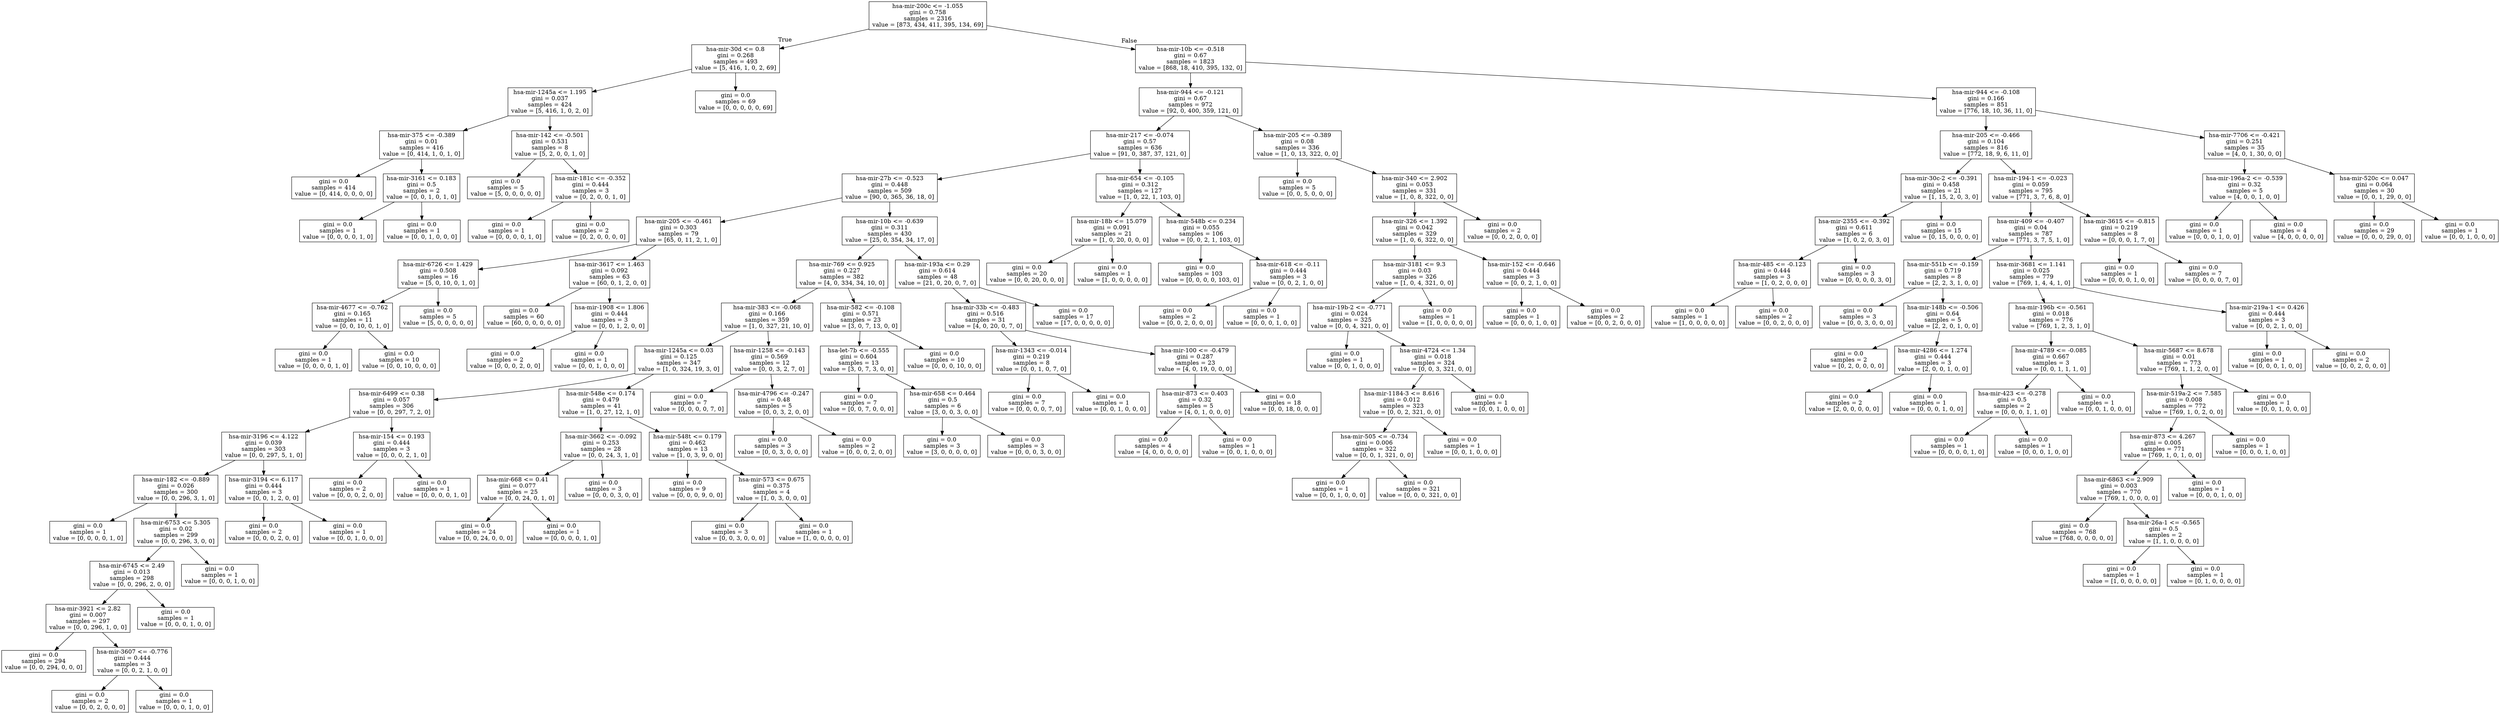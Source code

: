 digraph Tree {
node [shape=box] ;
0 [label="hsa-mir-200c <= -1.055\ngini = 0.758\nsamples = 2316\nvalue = [873, 434, 411, 395, 134, 69]"] ;
1 [label="hsa-mir-30d <= 0.8\ngini = 0.268\nsamples = 493\nvalue = [5, 416, 1, 0, 2, 69]"] ;
0 -> 1 [labeldistance=2.5, labelangle=45, headlabel="True"] ;
2 [label="hsa-mir-1245a <= 1.195\ngini = 0.037\nsamples = 424\nvalue = [5, 416, 1, 0, 2, 0]"] ;
1 -> 2 ;
3 [label="hsa-mir-375 <= -0.389\ngini = 0.01\nsamples = 416\nvalue = [0, 414, 1, 0, 1, 0]"] ;
2 -> 3 ;
4 [label="gini = 0.0\nsamples = 414\nvalue = [0, 414, 0, 0, 0, 0]"] ;
3 -> 4 ;
5 [label="hsa-mir-3161 <= 0.183\ngini = 0.5\nsamples = 2\nvalue = [0, 0, 1, 0, 1, 0]"] ;
3 -> 5 ;
6 [label="gini = 0.0\nsamples = 1\nvalue = [0, 0, 0, 0, 1, 0]"] ;
5 -> 6 ;
7 [label="gini = 0.0\nsamples = 1\nvalue = [0, 0, 1, 0, 0, 0]"] ;
5 -> 7 ;
8 [label="hsa-mir-142 <= -0.501\ngini = 0.531\nsamples = 8\nvalue = [5, 2, 0, 0, 1, 0]"] ;
2 -> 8 ;
9 [label="gini = 0.0\nsamples = 5\nvalue = [5, 0, 0, 0, 0, 0]"] ;
8 -> 9 ;
10 [label="hsa-mir-181c <= -0.352\ngini = 0.444\nsamples = 3\nvalue = [0, 2, 0, 0, 1, 0]"] ;
8 -> 10 ;
11 [label="gini = 0.0\nsamples = 1\nvalue = [0, 0, 0, 0, 1, 0]"] ;
10 -> 11 ;
12 [label="gini = 0.0\nsamples = 2\nvalue = [0, 2, 0, 0, 0, 0]"] ;
10 -> 12 ;
13 [label="gini = 0.0\nsamples = 69\nvalue = [0, 0, 0, 0, 0, 69]"] ;
1 -> 13 ;
14 [label="hsa-mir-10b <= -0.518\ngini = 0.67\nsamples = 1823\nvalue = [868, 18, 410, 395, 132, 0]"] ;
0 -> 14 [labeldistance=2.5, labelangle=-45, headlabel="False"] ;
15 [label="hsa-mir-944 <= -0.121\ngini = 0.67\nsamples = 972\nvalue = [92, 0, 400, 359, 121, 0]"] ;
14 -> 15 ;
16 [label="hsa-mir-217 <= -0.074\ngini = 0.57\nsamples = 636\nvalue = [91, 0, 387, 37, 121, 0]"] ;
15 -> 16 ;
17 [label="hsa-mir-27b <= -0.523\ngini = 0.448\nsamples = 509\nvalue = [90, 0, 365, 36, 18, 0]"] ;
16 -> 17 ;
18 [label="hsa-mir-205 <= -0.461\ngini = 0.303\nsamples = 79\nvalue = [65, 0, 11, 2, 1, 0]"] ;
17 -> 18 ;
19 [label="hsa-mir-6726 <= 1.429\ngini = 0.508\nsamples = 16\nvalue = [5, 0, 10, 0, 1, 0]"] ;
18 -> 19 ;
20 [label="hsa-mir-4677 <= -0.762\ngini = 0.165\nsamples = 11\nvalue = [0, 0, 10, 0, 1, 0]"] ;
19 -> 20 ;
21 [label="gini = 0.0\nsamples = 1\nvalue = [0, 0, 0, 0, 1, 0]"] ;
20 -> 21 ;
22 [label="gini = 0.0\nsamples = 10\nvalue = [0, 0, 10, 0, 0, 0]"] ;
20 -> 22 ;
23 [label="gini = 0.0\nsamples = 5\nvalue = [5, 0, 0, 0, 0, 0]"] ;
19 -> 23 ;
24 [label="hsa-mir-3617 <= 1.463\ngini = 0.092\nsamples = 63\nvalue = [60, 0, 1, 2, 0, 0]"] ;
18 -> 24 ;
25 [label="gini = 0.0\nsamples = 60\nvalue = [60, 0, 0, 0, 0, 0]"] ;
24 -> 25 ;
26 [label="hsa-mir-1908 <= 1.806\ngini = 0.444\nsamples = 3\nvalue = [0, 0, 1, 2, 0, 0]"] ;
24 -> 26 ;
27 [label="gini = 0.0\nsamples = 2\nvalue = [0, 0, 0, 2, 0, 0]"] ;
26 -> 27 ;
28 [label="gini = 0.0\nsamples = 1\nvalue = [0, 0, 1, 0, 0, 0]"] ;
26 -> 28 ;
29 [label="hsa-mir-10b <= -0.639\ngini = 0.311\nsamples = 430\nvalue = [25, 0, 354, 34, 17, 0]"] ;
17 -> 29 ;
30 [label="hsa-mir-769 <= 0.925\ngini = 0.227\nsamples = 382\nvalue = [4, 0, 334, 34, 10, 0]"] ;
29 -> 30 ;
31 [label="hsa-mir-383 <= -0.068\ngini = 0.166\nsamples = 359\nvalue = [1, 0, 327, 21, 10, 0]"] ;
30 -> 31 ;
32 [label="hsa-mir-1245a <= 0.03\ngini = 0.125\nsamples = 347\nvalue = [1, 0, 324, 19, 3, 0]"] ;
31 -> 32 ;
33 [label="hsa-mir-6499 <= 0.38\ngini = 0.057\nsamples = 306\nvalue = [0, 0, 297, 7, 2, 0]"] ;
32 -> 33 ;
34 [label="hsa-mir-3196 <= 4.122\ngini = 0.039\nsamples = 303\nvalue = [0, 0, 297, 5, 1, 0]"] ;
33 -> 34 ;
35 [label="hsa-mir-182 <= -0.889\ngini = 0.026\nsamples = 300\nvalue = [0, 0, 296, 3, 1, 0]"] ;
34 -> 35 ;
36 [label="gini = 0.0\nsamples = 1\nvalue = [0, 0, 0, 0, 1, 0]"] ;
35 -> 36 ;
37 [label="hsa-mir-6753 <= 5.305\ngini = 0.02\nsamples = 299\nvalue = [0, 0, 296, 3, 0, 0]"] ;
35 -> 37 ;
38 [label="hsa-mir-6745 <= 2.49\ngini = 0.013\nsamples = 298\nvalue = [0, 0, 296, 2, 0, 0]"] ;
37 -> 38 ;
39 [label="hsa-mir-3921 <= 2.82\ngini = 0.007\nsamples = 297\nvalue = [0, 0, 296, 1, 0, 0]"] ;
38 -> 39 ;
40 [label="gini = 0.0\nsamples = 294\nvalue = [0, 0, 294, 0, 0, 0]"] ;
39 -> 40 ;
41 [label="hsa-mir-3607 <= -0.776\ngini = 0.444\nsamples = 3\nvalue = [0, 0, 2, 1, 0, 0]"] ;
39 -> 41 ;
42 [label="gini = 0.0\nsamples = 2\nvalue = [0, 0, 2, 0, 0, 0]"] ;
41 -> 42 ;
43 [label="gini = 0.0\nsamples = 1\nvalue = [0, 0, 0, 1, 0, 0]"] ;
41 -> 43 ;
44 [label="gini = 0.0\nsamples = 1\nvalue = [0, 0, 0, 1, 0, 0]"] ;
38 -> 44 ;
45 [label="gini = 0.0\nsamples = 1\nvalue = [0, 0, 0, 1, 0, 0]"] ;
37 -> 45 ;
46 [label="hsa-mir-3194 <= 6.117\ngini = 0.444\nsamples = 3\nvalue = [0, 0, 1, 2, 0, 0]"] ;
34 -> 46 ;
47 [label="gini = 0.0\nsamples = 2\nvalue = [0, 0, 0, 2, 0, 0]"] ;
46 -> 47 ;
48 [label="gini = 0.0\nsamples = 1\nvalue = [0, 0, 1, 0, 0, 0]"] ;
46 -> 48 ;
49 [label="hsa-mir-154 <= 0.193\ngini = 0.444\nsamples = 3\nvalue = [0, 0, 0, 2, 1, 0]"] ;
33 -> 49 ;
50 [label="gini = 0.0\nsamples = 2\nvalue = [0, 0, 0, 2, 0, 0]"] ;
49 -> 50 ;
51 [label="gini = 0.0\nsamples = 1\nvalue = [0, 0, 0, 0, 1, 0]"] ;
49 -> 51 ;
52 [label="hsa-mir-548e <= 0.174\ngini = 0.479\nsamples = 41\nvalue = [1, 0, 27, 12, 1, 0]"] ;
32 -> 52 ;
53 [label="hsa-mir-3662 <= -0.092\ngini = 0.253\nsamples = 28\nvalue = [0, 0, 24, 3, 1, 0]"] ;
52 -> 53 ;
54 [label="hsa-mir-668 <= 0.41\ngini = 0.077\nsamples = 25\nvalue = [0, 0, 24, 0, 1, 0]"] ;
53 -> 54 ;
55 [label="gini = 0.0\nsamples = 24\nvalue = [0, 0, 24, 0, 0, 0]"] ;
54 -> 55 ;
56 [label="gini = 0.0\nsamples = 1\nvalue = [0, 0, 0, 0, 1, 0]"] ;
54 -> 56 ;
57 [label="gini = 0.0\nsamples = 3\nvalue = [0, 0, 0, 3, 0, 0]"] ;
53 -> 57 ;
58 [label="hsa-mir-548t <= 0.179\ngini = 0.462\nsamples = 13\nvalue = [1, 0, 3, 9, 0, 0]"] ;
52 -> 58 ;
59 [label="gini = 0.0\nsamples = 9\nvalue = [0, 0, 0, 9, 0, 0]"] ;
58 -> 59 ;
60 [label="hsa-mir-573 <= 0.675\ngini = 0.375\nsamples = 4\nvalue = [1, 0, 3, 0, 0, 0]"] ;
58 -> 60 ;
61 [label="gini = 0.0\nsamples = 3\nvalue = [0, 0, 3, 0, 0, 0]"] ;
60 -> 61 ;
62 [label="gini = 0.0\nsamples = 1\nvalue = [1, 0, 0, 0, 0, 0]"] ;
60 -> 62 ;
63 [label="hsa-mir-1258 <= -0.143\ngini = 0.569\nsamples = 12\nvalue = [0, 0, 3, 2, 7, 0]"] ;
31 -> 63 ;
64 [label="gini = 0.0\nsamples = 7\nvalue = [0, 0, 0, 0, 7, 0]"] ;
63 -> 64 ;
65 [label="hsa-mir-4796 <= -0.247\ngini = 0.48\nsamples = 5\nvalue = [0, 0, 3, 2, 0, 0]"] ;
63 -> 65 ;
66 [label="gini = 0.0\nsamples = 3\nvalue = [0, 0, 3, 0, 0, 0]"] ;
65 -> 66 ;
67 [label="gini = 0.0\nsamples = 2\nvalue = [0, 0, 0, 2, 0, 0]"] ;
65 -> 67 ;
68 [label="hsa-mir-582 <= -0.108\ngini = 0.571\nsamples = 23\nvalue = [3, 0, 7, 13, 0, 0]"] ;
30 -> 68 ;
69 [label="hsa-let-7b <= -0.555\ngini = 0.604\nsamples = 13\nvalue = [3, 0, 7, 3, 0, 0]"] ;
68 -> 69 ;
70 [label="gini = 0.0\nsamples = 7\nvalue = [0, 0, 7, 0, 0, 0]"] ;
69 -> 70 ;
71 [label="hsa-mir-658 <= 0.464\ngini = 0.5\nsamples = 6\nvalue = [3, 0, 0, 3, 0, 0]"] ;
69 -> 71 ;
72 [label="gini = 0.0\nsamples = 3\nvalue = [3, 0, 0, 0, 0, 0]"] ;
71 -> 72 ;
73 [label="gini = 0.0\nsamples = 3\nvalue = [0, 0, 0, 3, 0, 0]"] ;
71 -> 73 ;
74 [label="gini = 0.0\nsamples = 10\nvalue = [0, 0, 0, 10, 0, 0]"] ;
68 -> 74 ;
75 [label="hsa-mir-193a <= 0.29\ngini = 0.614\nsamples = 48\nvalue = [21, 0, 20, 0, 7, 0]"] ;
29 -> 75 ;
76 [label="hsa-mir-33b <= -0.483\ngini = 0.516\nsamples = 31\nvalue = [4, 0, 20, 0, 7, 0]"] ;
75 -> 76 ;
77 [label="hsa-mir-1343 <= -0.014\ngini = 0.219\nsamples = 8\nvalue = [0, 0, 1, 0, 7, 0]"] ;
76 -> 77 ;
78 [label="gini = 0.0\nsamples = 7\nvalue = [0, 0, 0, 0, 7, 0]"] ;
77 -> 78 ;
79 [label="gini = 0.0\nsamples = 1\nvalue = [0, 0, 1, 0, 0, 0]"] ;
77 -> 79 ;
80 [label="hsa-mir-100 <= -0.479\ngini = 0.287\nsamples = 23\nvalue = [4, 0, 19, 0, 0, 0]"] ;
76 -> 80 ;
81 [label="hsa-mir-873 <= 0.403\ngini = 0.32\nsamples = 5\nvalue = [4, 0, 1, 0, 0, 0]"] ;
80 -> 81 ;
82 [label="gini = 0.0\nsamples = 4\nvalue = [4, 0, 0, 0, 0, 0]"] ;
81 -> 82 ;
83 [label="gini = 0.0\nsamples = 1\nvalue = [0, 0, 1, 0, 0, 0]"] ;
81 -> 83 ;
84 [label="gini = 0.0\nsamples = 18\nvalue = [0, 0, 18, 0, 0, 0]"] ;
80 -> 84 ;
85 [label="gini = 0.0\nsamples = 17\nvalue = [17, 0, 0, 0, 0, 0]"] ;
75 -> 85 ;
86 [label="hsa-mir-654 <= -0.105\ngini = 0.312\nsamples = 127\nvalue = [1, 0, 22, 1, 103, 0]"] ;
16 -> 86 ;
87 [label="hsa-mir-18b <= 15.079\ngini = 0.091\nsamples = 21\nvalue = [1, 0, 20, 0, 0, 0]"] ;
86 -> 87 ;
88 [label="gini = 0.0\nsamples = 20\nvalue = [0, 0, 20, 0, 0, 0]"] ;
87 -> 88 ;
89 [label="gini = 0.0\nsamples = 1\nvalue = [1, 0, 0, 0, 0, 0]"] ;
87 -> 89 ;
90 [label="hsa-mir-548b <= 0.234\ngini = 0.055\nsamples = 106\nvalue = [0, 0, 2, 1, 103, 0]"] ;
86 -> 90 ;
91 [label="gini = 0.0\nsamples = 103\nvalue = [0, 0, 0, 0, 103, 0]"] ;
90 -> 91 ;
92 [label="hsa-mir-618 <= -0.11\ngini = 0.444\nsamples = 3\nvalue = [0, 0, 2, 1, 0, 0]"] ;
90 -> 92 ;
93 [label="gini = 0.0\nsamples = 2\nvalue = [0, 0, 2, 0, 0, 0]"] ;
92 -> 93 ;
94 [label="gini = 0.0\nsamples = 1\nvalue = [0, 0, 0, 1, 0, 0]"] ;
92 -> 94 ;
95 [label="hsa-mir-205 <= -0.389\ngini = 0.08\nsamples = 336\nvalue = [1, 0, 13, 322, 0, 0]"] ;
15 -> 95 ;
96 [label="gini = 0.0\nsamples = 5\nvalue = [0, 0, 5, 0, 0, 0]"] ;
95 -> 96 ;
97 [label="hsa-mir-340 <= 2.902\ngini = 0.053\nsamples = 331\nvalue = [1, 0, 8, 322, 0, 0]"] ;
95 -> 97 ;
98 [label="hsa-mir-326 <= 1.392\ngini = 0.042\nsamples = 329\nvalue = [1, 0, 6, 322, 0, 0]"] ;
97 -> 98 ;
99 [label="hsa-mir-3181 <= 9.3\ngini = 0.03\nsamples = 326\nvalue = [1, 0, 4, 321, 0, 0]"] ;
98 -> 99 ;
100 [label="hsa-mir-19b-2 <= -0.771\ngini = 0.024\nsamples = 325\nvalue = [0, 0, 4, 321, 0, 0]"] ;
99 -> 100 ;
101 [label="gini = 0.0\nsamples = 1\nvalue = [0, 0, 1, 0, 0, 0]"] ;
100 -> 101 ;
102 [label="hsa-mir-4724 <= 1.34\ngini = 0.018\nsamples = 324\nvalue = [0, 0, 3, 321, 0, 0]"] ;
100 -> 102 ;
103 [label="hsa-mir-1184-3 <= 8.616\ngini = 0.012\nsamples = 323\nvalue = [0, 0, 2, 321, 0, 0]"] ;
102 -> 103 ;
104 [label="hsa-mir-505 <= -0.734\ngini = 0.006\nsamples = 322\nvalue = [0, 0, 1, 321, 0, 0]"] ;
103 -> 104 ;
105 [label="gini = 0.0\nsamples = 1\nvalue = [0, 0, 1, 0, 0, 0]"] ;
104 -> 105 ;
106 [label="gini = 0.0\nsamples = 321\nvalue = [0, 0, 0, 321, 0, 0]"] ;
104 -> 106 ;
107 [label="gini = 0.0\nsamples = 1\nvalue = [0, 0, 1, 0, 0, 0]"] ;
103 -> 107 ;
108 [label="gini = 0.0\nsamples = 1\nvalue = [0, 0, 1, 0, 0, 0]"] ;
102 -> 108 ;
109 [label="gini = 0.0\nsamples = 1\nvalue = [1, 0, 0, 0, 0, 0]"] ;
99 -> 109 ;
110 [label="hsa-mir-152 <= -0.646\ngini = 0.444\nsamples = 3\nvalue = [0, 0, 2, 1, 0, 0]"] ;
98 -> 110 ;
111 [label="gini = 0.0\nsamples = 1\nvalue = [0, 0, 0, 1, 0, 0]"] ;
110 -> 111 ;
112 [label="gini = 0.0\nsamples = 2\nvalue = [0, 0, 2, 0, 0, 0]"] ;
110 -> 112 ;
113 [label="gini = 0.0\nsamples = 2\nvalue = [0, 0, 2, 0, 0, 0]"] ;
97 -> 113 ;
114 [label="hsa-mir-944 <= -0.108\ngini = 0.166\nsamples = 851\nvalue = [776, 18, 10, 36, 11, 0]"] ;
14 -> 114 ;
115 [label="hsa-mir-205 <= -0.466\ngini = 0.104\nsamples = 816\nvalue = [772, 18, 9, 6, 11, 0]"] ;
114 -> 115 ;
116 [label="hsa-mir-30c-2 <= -0.391\ngini = 0.458\nsamples = 21\nvalue = [1, 15, 2, 0, 3, 0]"] ;
115 -> 116 ;
117 [label="hsa-mir-2355 <= -0.392\ngini = 0.611\nsamples = 6\nvalue = [1, 0, 2, 0, 3, 0]"] ;
116 -> 117 ;
118 [label="hsa-mir-485 <= -0.123\ngini = 0.444\nsamples = 3\nvalue = [1, 0, 2, 0, 0, 0]"] ;
117 -> 118 ;
119 [label="gini = 0.0\nsamples = 1\nvalue = [1, 0, 0, 0, 0, 0]"] ;
118 -> 119 ;
120 [label="gini = 0.0\nsamples = 2\nvalue = [0, 0, 2, 0, 0, 0]"] ;
118 -> 120 ;
121 [label="gini = 0.0\nsamples = 3\nvalue = [0, 0, 0, 0, 3, 0]"] ;
117 -> 121 ;
122 [label="gini = 0.0\nsamples = 15\nvalue = [0, 15, 0, 0, 0, 0]"] ;
116 -> 122 ;
123 [label="hsa-mir-194-1 <= -0.023\ngini = 0.059\nsamples = 795\nvalue = [771, 3, 7, 6, 8, 0]"] ;
115 -> 123 ;
124 [label="hsa-mir-409 <= -0.407\ngini = 0.04\nsamples = 787\nvalue = [771, 3, 7, 5, 1, 0]"] ;
123 -> 124 ;
125 [label="hsa-mir-551b <= -0.159\ngini = 0.719\nsamples = 8\nvalue = [2, 2, 3, 1, 0, 0]"] ;
124 -> 125 ;
126 [label="gini = 0.0\nsamples = 3\nvalue = [0, 0, 3, 0, 0, 0]"] ;
125 -> 126 ;
127 [label="hsa-mir-148b <= -0.506\ngini = 0.64\nsamples = 5\nvalue = [2, 2, 0, 1, 0, 0]"] ;
125 -> 127 ;
128 [label="gini = 0.0\nsamples = 2\nvalue = [0, 2, 0, 0, 0, 0]"] ;
127 -> 128 ;
129 [label="hsa-mir-4286 <= 1.274\ngini = 0.444\nsamples = 3\nvalue = [2, 0, 0, 1, 0, 0]"] ;
127 -> 129 ;
130 [label="gini = 0.0\nsamples = 2\nvalue = [2, 0, 0, 0, 0, 0]"] ;
129 -> 130 ;
131 [label="gini = 0.0\nsamples = 1\nvalue = [0, 0, 0, 1, 0, 0]"] ;
129 -> 131 ;
132 [label="hsa-mir-3681 <= 1.141\ngini = 0.025\nsamples = 779\nvalue = [769, 1, 4, 4, 1, 0]"] ;
124 -> 132 ;
133 [label="hsa-mir-196b <= -0.561\ngini = 0.018\nsamples = 776\nvalue = [769, 1, 2, 3, 1, 0]"] ;
132 -> 133 ;
134 [label="hsa-mir-4789 <= -0.085\ngini = 0.667\nsamples = 3\nvalue = [0, 0, 1, 1, 1, 0]"] ;
133 -> 134 ;
135 [label="hsa-mir-423 <= -0.278\ngini = 0.5\nsamples = 2\nvalue = [0, 0, 0, 1, 1, 0]"] ;
134 -> 135 ;
136 [label="gini = 0.0\nsamples = 1\nvalue = [0, 0, 0, 0, 1, 0]"] ;
135 -> 136 ;
137 [label="gini = 0.0\nsamples = 1\nvalue = [0, 0, 0, 1, 0, 0]"] ;
135 -> 137 ;
138 [label="gini = 0.0\nsamples = 1\nvalue = [0, 0, 1, 0, 0, 0]"] ;
134 -> 138 ;
139 [label="hsa-mir-5687 <= 8.678\ngini = 0.01\nsamples = 773\nvalue = [769, 1, 1, 2, 0, 0]"] ;
133 -> 139 ;
140 [label="hsa-mir-519a-2 <= 7.585\ngini = 0.008\nsamples = 772\nvalue = [769, 1, 0, 2, 0, 0]"] ;
139 -> 140 ;
141 [label="hsa-mir-873 <= 4.267\ngini = 0.005\nsamples = 771\nvalue = [769, 1, 0, 1, 0, 0]"] ;
140 -> 141 ;
142 [label="hsa-mir-6863 <= 2.909\ngini = 0.003\nsamples = 770\nvalue = [769, 1, 0, 0, 0, 0]"] ;
141 -> 142 ;
143 [label="gini = 0.0\nsamples = 768\nvalue = [768, 0, 0, 0, 0, 0]"] ;
142 -> 143 ;
144 [label="hsa-mir-26a-1 <= -0.565\ngini = 0.5\nsamples = 2\nvalue = [1, 1, 0, 0, 0, 0]"] ;
142 -> 144 ;
145 [label="gini = 0.0\nsamples = 1\nvalue = [1, 0, 0, 0, 0, 0]"] ;
144 -> 145 ;
146 [label="gini = 0.0\nsamples = 1\nvalue = [0, 1, 0, 0, 0, 0]"] ;
144 -> 146 ;
147 [label="gini = 0.0\nsamples = 1\nvalue = [0, 0, 0, 1, 0, 0]"] ;
141 -> 147 ;
148 [label="gini = 0.0\nsamples = 1\nvalue = [0, 0, 0, 1, 0, 0]"] ;
140 -> 148 ;
149 [label="gini = 0.0\nsamples = 1\nvalue = [0, 0, 1, 0, 0, 0]"] ;
139 -> 149 ;
150 [label="hsa-mir-219a-1 <= 0.426\ngini = 0.444\nsamples = 3\nvalue = [0, 0, 2, 1, 0, 0]"] ;
132 -> 150 ;
151 [label="gini = 0.0\nsamples = 1\nvalue = [0, 0, 0, 1, 0, 0]"] ;
150 -> 151 ;
152 [label="gini = 0.0\nsamples = 2\nvalue = [0, 0, 2, 0, 0, 0]"] ;
150 -> 152 ;
153 [label="hsa-mir-3615 <= -0.815\ngini = 0.219\nsamples = 8\nvalue = [0, 0, 0, 1, 7, 0]"] ;
123 -> 153 ;
154 [label="gini = 0.0\nsamples = 1\nvalue = [0, 0, 0, 1, 0, 0]"] ;
153 -> 154 ;
155 [label="gini = 0.0\nsamples = 7\nvalue = [0, 0, 0, 0, 7, 0]"] ;
153 -> 155 ;
156 [label="hsa-mir-7706 <= -0.421\ngini = 0.251\nsamples = 35\nvalue = [4, 0, 1, 30, 0, 0]"] ;
114 -> 156 ;
157 [label="hsa-mir-196a-2 <= -0.539\ngini = 0.32\nsamples = 5\nvalue = [4, 0, 0, 1, 0, 0]"] ;
156 -> 157 ;
158 [label="gini = 0.0\nsamples = 1\nvalue = [0, 0, 0, 1, 0, 0]"] ;
157 -> 158 ;
159 [label="gini = 0.0\nsamples = 4\nvalue = [4, 0, 0, 0, 0, 0]"] ;
157 -> 159 ;
160 [label="hsa-mir-520c <= 0.047\ngini = 0.064\nsamples = 30\nvalue = [0, 0, 1, 29, 0, 0]"] ;
156 -> 160 ;
161 [label="gini = 0.0\nsamples = 29\nvalue = [0, 0, 0, 29, 0, 0]"] ;
160 -> 161 ;
162 [label="gini = 0.0\nsamples = 1\nvalue = [0, 0, 1, 0, 0, 0]"] ;
160 -> 162 ;
}